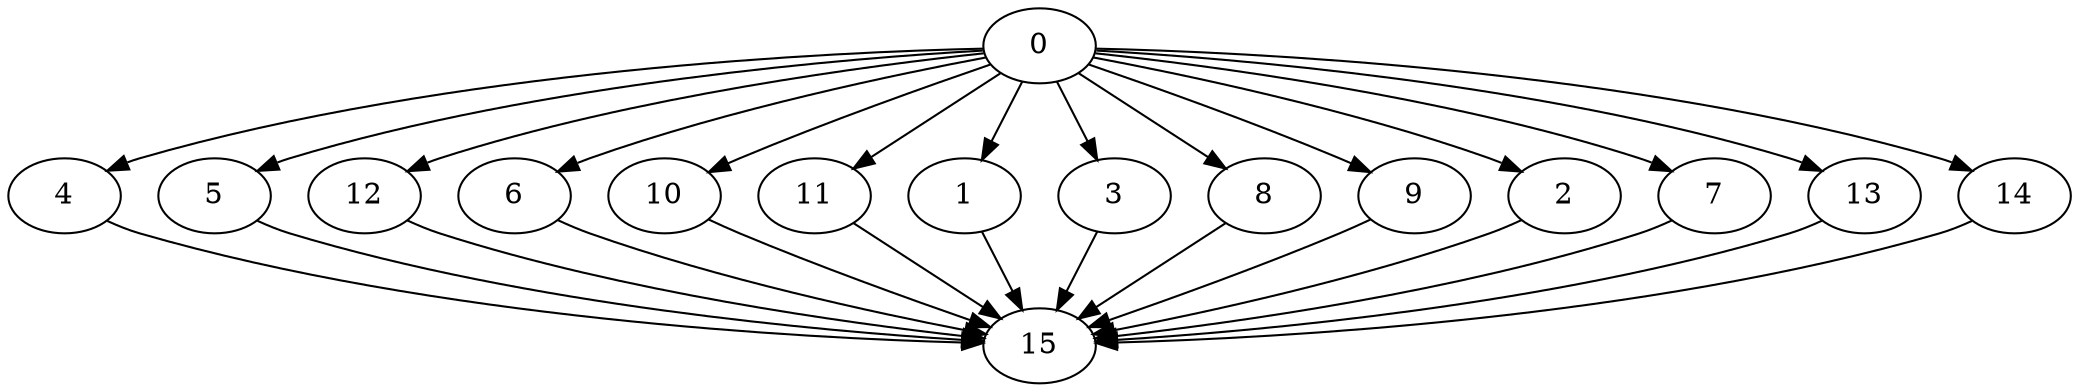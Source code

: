 digraph "Fork_Join_Nodes_16_CCR_1.00_WeightType_Random#1" {
	graph ["Duplicate states"=0,
		GraphType=F_J,
		"Max states in OPEN"=0,
		Modes="120000ms; topo-ordered tasks, ; Pruning: task equivalence, fixed order ready list, ; F-value: ; Optimisation: best schedule length (\
SL) optimisation on equal, ",
		NumberOfTasks=16,
		"Pruned using list schedule length"=49179426,
		"States removed from OPEN"=0,
		TargetSystem="Homogeneous-6",
		"Time to schedule (ms)"=62023,
		"Total idle time"=52,
		"Total schedule length"=50,
		"Total sequential time"=171,
		"Total states created"=263016296
	];
	0	["Finish time"=5,
		Processor=0,
		"Start time"=0,
		Weight=5];
	4	["Finish time"=21,
		Processor=1,
		"Start time"=10,
		Weight=11];
	0 -> 4	[Weight=5];
	5	["Finish time"=29,
		Processor=0,
		"Start time"=16,
		Weight=13];
	0 -> 5	[Weight=10];
	12	["Finish time"=23,
		Processor=2,
		"Start time"=12,
		Weight=11];
	0 -> 12	[Weight=7];
	6	["Finish time"=39,
		Processor=3,
		"Start time"=28,
		Weight=11];
	0 -> 6	[Weight=10];
	10	["Finish time"=29,
		Processor=4,
		"Start time"=14,
		Weight=15];
	0 -> 10	[Weight=5];
	11	["Finish time"=16,
		Processor=0,
		"Start time"=5,
		Weight=11];
	0 -> 11	[Weight=9];
	1	["Finish time"=18,
		Processor=5,
		"Start time"=8,
		Weight=10];
	0 -> 1	[Weight=3];
	3	["Finish time"=36,
		Processor=5,
		"Start time"=21,
		Weight=15];
	0 -> 3	[Weight=10];
	8	["Finish time"=28,
		Processor=3,
		"Start time"=13,
		Weight=15];
	0 -> 8	[Weight=8];
	9	["Finish time"=36,
		Processor=1,
		"Start time"=21,
		Weight=15];
	0 -> 9	[Weight=5];
	2	["Finish time"=36,
		Processor=2,
		"Start time"=23,
		Weight=13];
	0 -> 2	[Weight=7];
	7	["Finish time"=14,
		Processor=4,
		"Start time"=9,
		Weight=5];
	0 -> 7	[Weight=4];
	13	["Finish time"=36,
		Processor=4,
		"Start time"=29,
		Weight=7];
	0 -> 13	[Weight=7];
	14	["Finish time"=21,
		Processor=5,
		"Start time"=18,
		Weight=3];
	0 -> 14	[Weight=2];
	15	["Finish time"=50,
		Processor=3,
		"Start time"=39,
		Weight=11];
	4 -> 15	[Weight=10];
	5 -> 15	[Weight=8];
	12 -> 15	[Weight=10];
	6 -> 15	[Weight=9];
	10 -> 15	[Weight=4];
	11 -> 15	[Weight=8];
	1 -> 15	[Weight=7];
	3 -> 15	[Weight=2];
	8 -> 15	[Weight=2];
	9 -> 15	[Weight=2];
	2 -> 15	[Weight=3];
	7 -> 15	[Weight=6];
	13 -> 15	[Weight=3];
	14 -> 15	[Weight=5];
}
